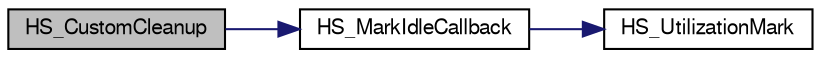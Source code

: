 digraph G
{
  edge [fontname="FreeSans",fontsize="10",labelfontname="FreeSans",labelfontsize="10"];
  node [fontname="FreeSans",fontsize="10",shape=record];
  rankdir=LR;
  Node1 [label="HS_CustomCleanup",height=0.2,width=0.4,color="black", fillcolor="grey75", style="filled" fontcolor="black"];
  Node1 -> Node2 [color="midnightblue",fontsize="10",style="solid",fontname="FreeSans"];
  Node2 [label="HS_MarkIdleCallback",height=0.2,width=0.4,color="black", fillcolor="white", style="filled",URL="$hs__custom_8c.html#a411ba093991286e3e87a92920ea6834f"];
  Node2 -> Node3 [color="midnightblue",fontsize="10",style="solid",fontname="FreeSans"];
  Node3 [label="HS_UtilizationMark",height=0.2,width=0.4,color="black", fillcolor="white", style="filled",URL="$hs__custom_8c.html#a079917adb6dcc95dd601758b04dfe8c1"];
}
